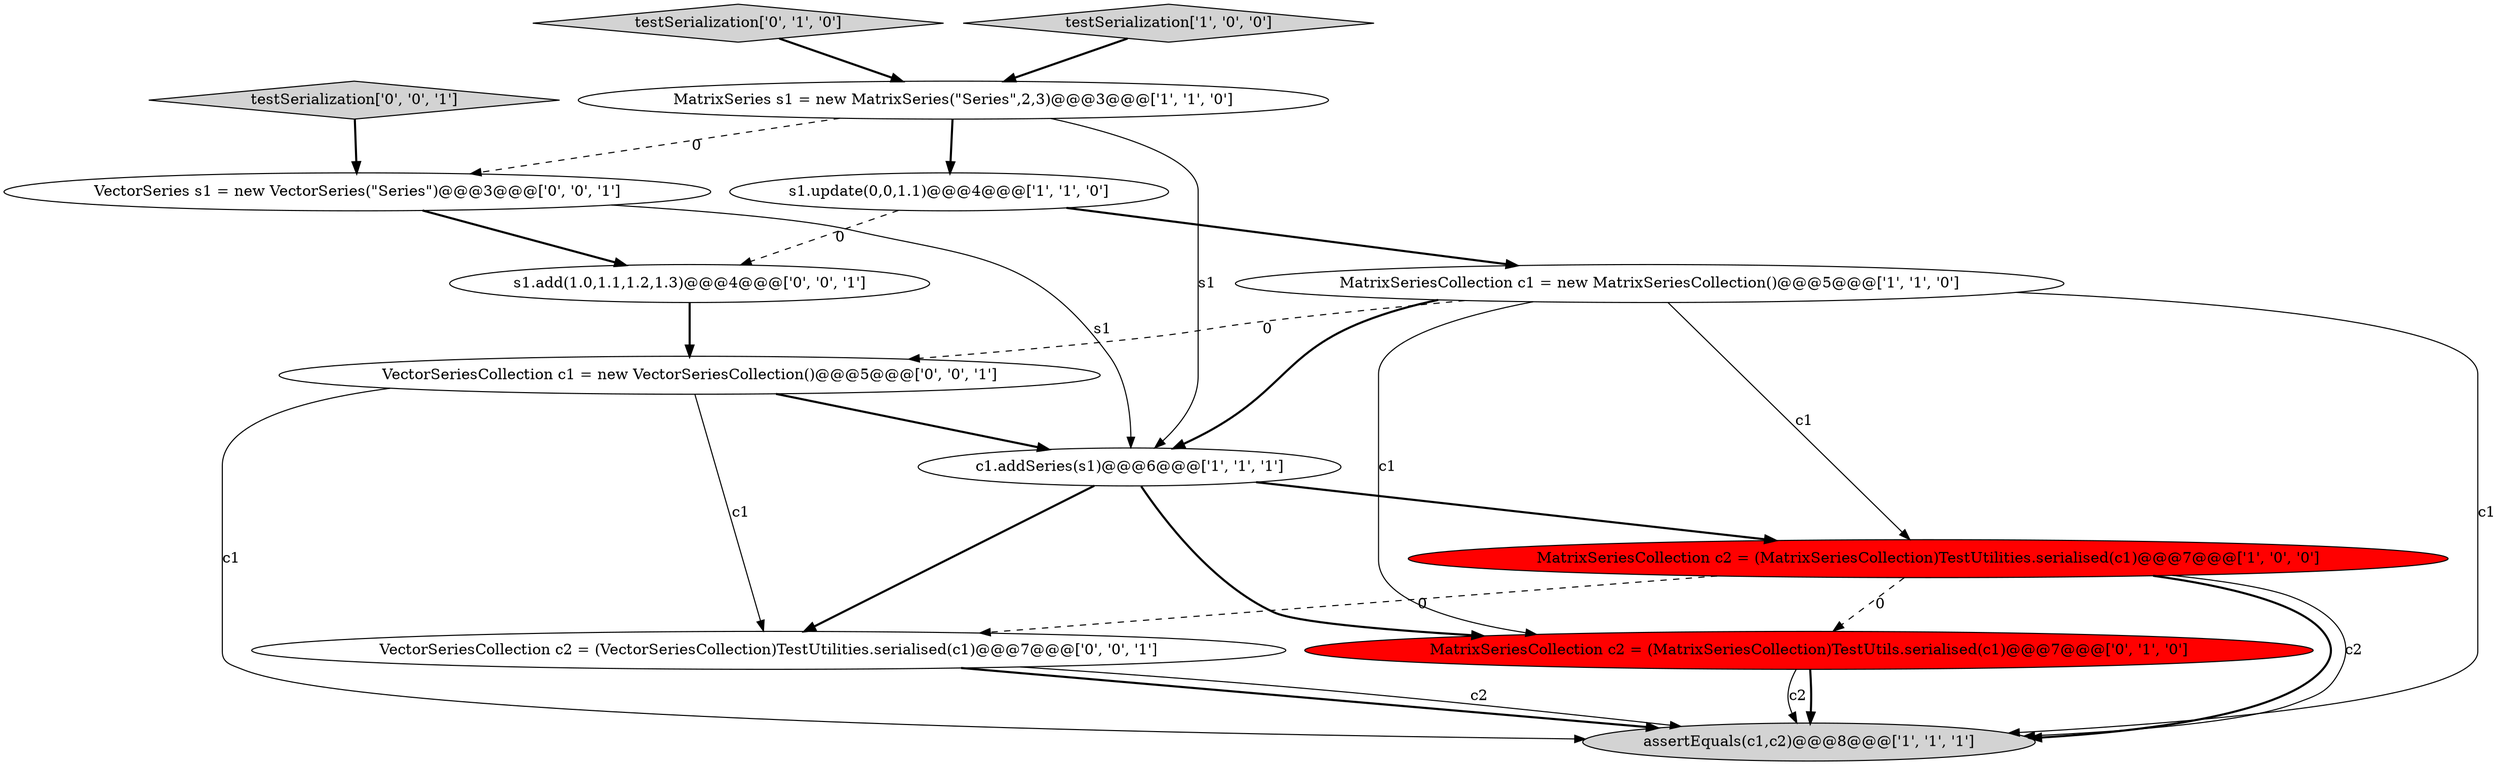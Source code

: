digraph {
9 [style = filled, label = "testSerialization['0', '0', '1']", fillcolor = lightgray, shape = diamond image = "AAA0AAABBB3BBB"];
7 [style = filled, label = "testSerialization['0', '1', '0']", fillcolor = lightgray, shape = diamond image = "AAA0AAABBB2BBB"];
13 [style = filled, label = "VectorSeriesCollection c2 = (VectorSeriesCollection)TestUtilities.serialised(c1)@@@7@@@['0', '0', '1']", fillcolor = white, shape = ellipse image = "AAA0AAABBB3BBB"];
8 [style = filled, label = "MatrixSeriesCollection c2 = (MatrixSeriesCollection)TestUtils.serialised(c1)@@@7@@@['0', '1', '0']", fillcolor = red, shape = ellipse image = "AAA1AAABBB2BBB"];
11 [style = filled, label = "VectorSeriesCollection c1 = new VectorSeriesCollection()@@@5@@@['0', '0', '1']", fillcolor = white, shape = ellipse image = "AAA0AAABBB3BBB"];
6 [style = filled, label = "MatrixSeriesCollection c2 = (MatrixSeriesCollection)TestUtilities.serialised(c1)@@@7@@@['1', '0', '0']", fillcolor = red, shape = ellipse image = "AAA1AAABBB1BBB"];
10 [style = filled, label = "VectorSeries s1 = new VectorSeries(\"Series\")@@@3@@@['0', '0', '1']", fillcolor = white, shape = ellipse image = "AAA0AAABBB3BBB"];
12 [style = filled, label = "s1.add(1.0,1.1,1.2,1.3)@@@4@@@['0', '0', '1']", fillcolor = white, shape = ellipse image = "AAA0AAABBB3BBB"];
2 [style = filled, label = "MatrixSeries s1 = new MatrixSeries(\"Series\",2,3)@@@3@@@['1', '1', '0']", fillcolor = white, shape = ellipse image = "AAA0AAABBB1BBB"];
5 [style = filled, label = "testSerialization['1', '0', '0']", fillcolor = lightgray, shape = diamond image = "AAA0AAABBB1BBB"];
0 [style = filled, label = "s1.update(0,0,1.1)@@@4@@@['1', '1', '0']", fillcolor = white, shape = ellipse image = "AAA0AAABBB1BBB"];
1 [style = filled, label = "c1.addSeries(s1)@@@6@@@['1', '1', '1']", fillcolor = white, shape = ellipse image = "AAA0AAABBB1BBB"];
4 [style = filled, label = "MatrixSeriesCollection c1 = new MatrixSeriesCollection()@@@5@@@['1', '1', '0']", fillcolor = white, shape = ellipse image = "AAA0AAABBB1BBB"];
3 [style = filled, label = "assertEquals(c1,c2)@@@8@@@['1', '1', '1']", fillcolor = lightgray, shape = ellipse image = "AAA0AAABBB1BBB"];
6->3 [style = bold, label=""];
6->8 [style = dashed, label="0"];
1->8 [style = bold, label=""];
11->13 [style = solid, label="c1"];
11->1 [style = bold, label=""];
8->3 [style = bold, label=""];
12->11 [style = bold, label=""];
4->3 [style = solid, label="c1"];
9->10 [style = bold, label=""];
0->12 [style = dashed, label="0"];
6->3 [style = solid, label="c2"];
1->13 [style = bold, label=""];
2->10 [style = dashed, label="0"];
5->2 [style = bold, label=""];
2->0 [style = bold, label=""];
1->6 [style = bold, label=""];
4->8 [style = solid, label="c1"];
6->13 [style = dashed, label="0"];
13->3 [style = bold, label=""];
0->4 [style = bold, label=""];
10->12 [style = bold, label=""];
7->2 [style = bold, label=""];
8->3 [style = solid, label="c2"];
4->6 [style = solid, label="c1"];
10->1 [style = solid, label="s1"];
2->1 [style = solid, label="s1"];
4->1 [style = bold, label=""];
13->3 [style = solid, label="c2"];
4->11 [style = dashed, label="0"];
11->3 [style = solid, label="c1"];
}
